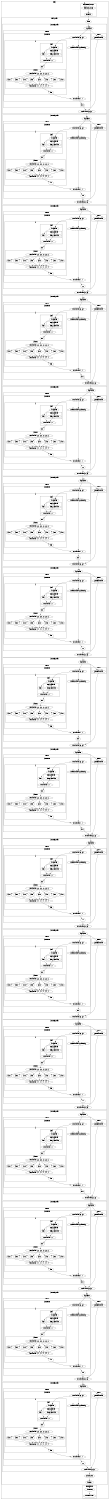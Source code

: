 digraph streamit {
size="7.5,10";subgraph cluster_DES_0 {
label = "DES";
IntoBits_5 -> doIP_7
doIPm1_25 -> BitstoInts_461
subgraph cluster_PlainTextSource_1 {
label = "PlainTextSource";
RandomSource_4 -> IntoBits_5
RandomSource_4 [ label="RandomSource" ]
IntoBits_5 [ label="IntoBits" ]
}
subgraph cluster_DEScoder_2 {
label = "DEScoder";
doIP_7 -> SP_DEScoder_8_split
SP_DEScoder_8_join -> SP_DEScoder_9_split
SP_DEScoder_9_join -> SP_DEScoder_10_split
SP_DEScoder_10_join -> SP_DEScoder_11_split
SP_DEScoder_11_join -> SP_DEScoder_12_split
SP_DEScoder_12_join -> SP_DEScoder_13_split
SP_DEScoder_13_join -> SP_DEScoder_14_split
SP_DEScoder_14_join -> SP_DEScoder_15_split
SP_DEScoder_15_join -> SP_DEScoder_16_split
SP_DEScoder_16_join -> SP_DEScoder_17_split
SP_DEScoder_17_join -> SP_DEScoder_18_split
SP_DEScoder_18_join -> SP_DEScoder_19_split
SP_DEScoder_19_join -> SP_DEScoder_20_split
SP_DEScoder_20_join -> SP_DEScoder_21_split
SP_DEScoder_21_join -> SP_DEScoder_22_split
SP_DEScoder_22_join -> SP_DEScoder_23_split
SP_DEScoder_23_join -> CrissCross_24
CrissCross_24 -> doIPm1_25
doIP_7 [ label="doIP" ]
subgraph cluster_SP_DEScoder_8 {
label = "SP_DEScoder";
SP_DEScoder_8_split [ label="duplicate" ]
SP_DEScoder_8_join [ label="roundrobin(32, 32)" ]
subgraph cluster_nextR_26 {
label = "nextR";
SP_nextR_28_join -> Xor_29
subgraph cluster_SP_nextR_28 {
label = "SP_nextR";
SP_nextR_28_split [ label="roundrobin(32, 32)" ]
SP_nextR_28_join [ label="roundrobin(1, 1)" ]
subgraph cluster_f_30 {
label = "f";
SP_f_32_join -> Xor_33
Xor_33 -> Sboxes_34_split
Sboxes_34_join -> doP_35
subgraph cluster_SP_f_32 {
label = "SP_f";
SP_f_32_split [ label="duplicate" ]
SP_f_32_join [ label="roundrobin(1, 1)" ]
doE_36 [ label="doE" ]
SP_f_32_split -> doE_36
doE_36 -> SP_f_32_join
subgraph cluster_KeySchedule_37 {
label = "KeySchedule";
f_KeySchedule_38 [ label="f_KeySchedule" ]
}
SP_f_32_split -> f_KeySchedule_38
f_KeySchedule_38 -> SP_f_32_join
}
Xor_33 [ label="Xor" ]
subgraph cluster_Sboxes_34 {
label = "Sboxes";
Sboxes_34_split [ label="roundrobin(6, 6, 6, 6, 6, 6, 6, 6)" ]
Sboxes_34_join [ label="roundrobin(4, 4, 4, 4, 4, 4, 4, 4)" ]
Sbox_40 [ label="Sbox" ]
Sboxes_34_split -> Sbox_40
Sbox_40 -> Sboxes_34_join
Sbox_41 [ label="Sbox" ]
Sboxes_34_split -> Sbox_41
Sbox_41 -> Sboxes_34_join
Sbox_42 [ label="Sbox" ]
Sboxes_34_split -> Sbox_42
Sbox_42 -> Sboxes_34_join
Sbox_43 [ label="Sbox" ]
Sboxes_34_split -> Sbox_43
Sbox_43 -> Sboxes_34_join
Sbox_44 [ label="Sbox" ]
Sboxes_34_split -> Sbox_44
Sbox_44 -> Sboxes_34_join
Sbox_45 [ label="Sbox" ]
Sboxes_34_split -> Sbox_45
Sbox_45 -> Sboxes_34_join
Sbox_46 [ label="Sbox" ]
Sboxes_34_split -> Sbox_46
Sbox_46 -> Sboxes_34_join
Sbox_47 [ label="Sbox" ]
Sboxes_34_split -> Sbox_47
Sbox_47 -> Sboxes_34_join
}
doP_35 [ label="doP" ]
}
SP_nextR_28_split -> SP_f_32_split
doP_35 -> SP_nextR_28_join
streamit_library_Identity_31 [ label="streamit_library_Identity" ]
SP_nextR_28_split -> streamit_library_Identity_31
streamit_library_Identity_31 -> SP_nextR_28_join
}
Xor_29 [ label="Xor" ]
}
SP_DEScoder_8_split -> SP_nextR_28_split
Xor_29 -> SP_DEScoder_8_join
subgraph cluster_nextL_27 {
label = "nextL";
AnonFilter_a0_51 [ label="AnonFilter_a0" ]
}
SP_DEScoder_8_split -> AnonFilter_a0_51
AnonFilter_a0_51 -> SP_DEScoder_8_join
}
subgraph cluster_SP_DEScoder_9 {
label = "SP_DEScoder";
SP_DEScoder_9_split [ label="duplicate" ]
SP_DEScoder_9_join [ label="roundrobin(32, 32)" ]
subgraph cluster_nextR_53 {
label = "nextR";
SP_nextR_55_join -> Xor_56
subgraph cluster_SP_nextR_55 {
label = "SP_nextR";
SP_nextR_55_split [ label="roundrobin(32, 32)" ]
SP_nextR_55_join [ label="roundrobin(1, 1)" ]
subgraph cluster_f_57 {
label = "f";
SP_f_59_join -> Xor_60
Xor_60 -> Sboxes_61_split
Sboxes_61_join -> doP_62
subgraph cluster_SP_f_59 {
label = "SP_f";
SP_f_59_split [ label="duplicate" ]
SP_f_59_join [ label="roundrobin(1, 1)" ]
doE_63 [ label="doE" ]
SP_f_59_split -> doE_63
doE_63 -> SP_f_59_join
subgraph cluster_KeySchedule_64 {
label = "KeySchedule";
f_KeySchedule_65 [ label="f_KeySchedule" ]
}
SP_f_59_split -> f_KeySchedule_65
f_KeySchedule_65 -> SP_f_59_join
}
Xor_60 [ label="Xor" ]
subgraph cluster_Sboxes_61 {
label = "Sboxes";
Sboxes_61_split [ label="roundrobin(6, 6, 6, 6, 6, 6, 6, 6)" ]
Sboxes_61_join [ label="roundrobin(4, 4, 4, 4, 4, 4, 4, 4)" ]
Sbox_67 [ label="Sbox" ]
Sboxes_61_split -> Sbox_67
Sbox_67 -> Sboxes_61_join
Sbox_68 [ label="Sbox" ]
Sboxes_61_split -> Sbox_68
Sbox_68 -> Sboxes_61_join
Sbox_69 [ label="Sbox" ]
Sboxes_61_split -> Sbox_69
Sbox_69 -> Sboxes_61_join
Sbox_70 [ label="Sbox" ]
Sboxes_61_split -> Sbox_70
Sbox_70 -> Sboxes_61_join
Sbox_71 [ label="Sbox" ]
Sboxes_61_split -> Sbox_71
Sbox_71 -> Sboxes_61_join
Sbox_72 [ label="Sbox" ]
Sboxes_61_split -> Sbox_72
Sbox_72 -> Sboxes_61_join
Sbox_73 [ label="Sbox" ]
Sboxes_61_split -> Sbox_73
Sbox_73 -> Sboxes_61_join
Sbox_74 [ label="Sbox" ]
Sboxes_61_split -> Sbox_74
Sbox_74 -> Sboxes_61_join
}
doP_62 [ label="doP" ]
}
SP_nextR_55_split -> SP_f_59_split
doP_62 -> SP_nextR_55_join
streamit_library_Identity_58 [ label="streamit_library_Identity" ]
SP_nextR_55_split -> streamit_library_Identity_58
streamit_library_Identity_58 -> SP_nextR_55_join
}
Xor_56 [ label="Xor" ]
}
SP_DEScoder_9_split -> SP_nextR_55_split
Xor_56 -> SP_DEScoder_9_join
subgraph cluster_nextL_54 {
label = "nextL";
AnonFilter_a0_78 [ label="AnonFilter_a0" ]
}
SP_DEScoder_9_split -> AnonFilter_a0_78
AnonFilter_a0_78 -> SP_DEScoder_9_join
}
subgraph cluster_SP_DEScoder_10 {
label = "SP_DEScoder";
SP_DEScoder_10_split [ label="duplicate" ]
SP_DEScoder_10_join [ label="roundrobin(32, 32)" ]
subgraph cluster_nextR_80 {
label = "nextR";
SP_nextR_82_join -> Xor_83
subgraph cluster_SP_nextR_82 {
label = "SP_nextR";
SP_nextR_82_split [ label="roundrobin(32, 32)" ]
SP_nextR_82_join [ label="roundrobin(1, 1)" ]
subgraph cluster_f_84 {
label = "f";
SP_f_86_join -> Xor_87
Xor_87 -> Sboxes_88_split
Sboxes_88_join -> doP_89
subgraph cluster_SP_f_86 {
label = "SP_f";
SP_f_86_split [ label="duplicate" ]
SP_f_86_join [ label="roundrobin(1, 1)" ]
doE_90 [ label="doE" ]
SP_f_86_split -> doE_90
doE_90 -> SP_f_86_join
subgraph cluster_KeySchedule_91 {
label = "KeySchedule";
f_KeySchedule_92 [ label="f_KeySchedule" ]
}
SP_f_86_split -> f_KeySchedule_92
f_KeySchedule_92 -> SP_f_86_join
}
Xor_87 [ label="Xor" ]
subgraph cluster_Sboxes_88 {
label = "Sboxes";
Sboxes_88_split [ label="roundrobin(6, 6, 6, 6, 6, 6, 6, 6)" ]
Sboxes_88_join [ label="roundrobin(4, 4, 4, 4, 4, 4, 4, 4)" ]
Sbox_94 [ label="Sbox" ]
Sboxes_88_split -> Sbox_94
Sbox_94 -> Sboxes_88_join
Sbox_95 [ label="Sbox" ]
Sboxes_88_split -> Sbox_95
Sbox_95 -> Sboxes_88_join
Sbox_96 [ label="Sbox" ]
Sboxes_88_split -> Sbox_96
Sbox_96 -> Sboxes_88_join
Sbox_97 [ label="Sbox" ]
Sboxes_88_split -> Sbox_97
Sbox_97 -> Sboxes_88_join
Sbox_98 [ label="Sbox" ]
Sboxes_88_split -> Sbox_98
Sbox_98 -> Sboxes_88_join
Sbox_99 [ label="Sbox" ]
Sboxes_88_split -> Sbox_99
Sbox_99 -> Sboxes_88_join
Sbox_100 [ label="Sbox" ]
Sboxes_88_split -> Sbox_100
Sbox_100 -> Sboxes_88_join
Sbox_101 [ label="Sbox" ]
Sboxes_88_split -> Sbox_101
Sbox_101 -> Sboxes_88_join
}
doP_89 [ label="doP" ]
}
SP_nextR_82_split -> SP_f_86_split
doP_89 -> SP_nextR_82_join
streamit_library_Identity_85 [ label="streamit_library_Identity" ]
SP_nextR_82_split -> streamit_library_Identity_85
streamit_library_Identity_85 -> SP_nextR_82_join
}
Xor_83 [ label="Xor" ]
}
SP_DEScoder_10_split -> SP_nextR_82_split
Xor_83 -> SP_DEScoder_10_join
subgraph cluster_nextL_81 {
label = "nextL";
AnonFilter_a0_105 [ label="AnonFilter_a0" ]
}
SP_DEScoder_10_split -> AnonFilter_a0_105
AnonFilter_a0_105 -> SP_DEScoder_10_join
}
subgraph cluster_SP_DEScoder_11 {
label = "SP_DEScoder";
SP_DEScoder_11_split [ label="duplicate" ]
SP_DEScoder_11_join [ label="roundrobin(32, 32)" ]
subgraph cluster_nextR_107 {
label = "nextR";
SP_nextR_109_join -> Xor_110
subgraph cluster_SP_nextR_109 {
label = "SP_nextR";
SP_nextR_109_split [ label="roundrobin(32, 32)" ]
SP_nextR_109_join [ label="roundrobin(1, 1)" ]
subgraph cluster_f_111 {
label = "f";
SP_f_113_join -> Xor_114
Xor_114 -> Sboxes_115_split
Sboxes_115_join -> doP_116
subgraph cluster_SP_f_113 {
label = "SP_f";
SP_f_113_split [ label="duplicate" ]
SP_f_113_join [ label="roundrobin(1, 1)" ]
doE_117 [ label="doE" ]
SP_f_113_split -> doE_117
doE_117 -> SP_f_113_join
subgraph cluster_KeySchedule_118 {
label = "KeySchedule";
f_KeySchedule_119 [ label="f_KeySchedule" ]
}
SP_f_113_split -> f_KeySchedule_119
f_KeySchedule_119 -> SP_f_113_join
}
Xor_114 [ label="Xor" ]
subgraph cluster_Sboxes_115 {
label = "Sboxes";
Sboxes_115_split [ label="roundrobin(6, 6, 6, 6, 6, 6, 6, 6)" ]
Sboxes_115_join [ label="roundrobin(4, 4, 4, 4, 4, 4, 4, 4)" ]
Sbox_121 [ label="Sbox" ]
Sboxes_115_split -> Sbox_121
Sbox_121 -> Sboxes_115_join
Sbox_122 [ label="Sbox" ]
Sboxes_115_split -> Sbox_122
Sbox_122 -> Sboxes_115_join
Sbox_123 [ label="Sbox" ]
Sboxes_115_split -> Sbox_123
Sbox_123 -> Sboxes_115_join
Sbox_124 [ label="Sbox" ]
Sboxes_115_split -> Sbox_124
Sbox_124 -> Sboxes_115_join
Sbox_125 [ label="Sbox" ]
Sboxes_115_split -> Sbox_125
Sbox_125 -> Sboxes_115_join
Sbox_126 [ label="Sbox" ]
Sboxes_115_split -> Sbox_126
Sbox_126 -> Sboxes_115_join
Sbox_127 [ label="Sbox" ]
Sboxes_115_split -> Sbox_127
Sbox_127 -> Sboxes_115_join
Sbox_128 [ label="Sbox" ]
Sboxes_115_split -> Sbox_128
Sbox_128 -> Sboxes_115_join
}
doP_116 [ label="doP" ]
}
SP_nextR_109_split -> SP_f_113_split
doP_116 -> SP_nextR_109_join
streamit_library_Identity_112 [ label="streamit_library_Identity" ]
SP_nextR_109_split -> streamit_library_Identity_112
streamit_library_Identity_112 -> SP_nextR_109_join
}
Xor_110 [ label="Xor" ]
}
SP_DEScoder_11_split -> SP_nextR_109_split
Xor_110 -> SP_DEScoder_11_join
subgraph cluster_nextL_108 {
label = "nextL";
AnonFilter_a0_132 [ label="AnonFilter_a0" ]
}
SP_DEScoder_11_split -> AnonFilter_a0_132
AnonFilter_a0_132 -> SP_DEScoder_11_join
}
subgraph cluster_SP_DEScoder_12 {
label = "SP_DEScoder";
SP_DEScoder_12_split [ label="duplicate" ]
SP_DEScoder_12_join [ label="roundrobin(32, 32)" ]
subgraph cluster_nextR_134 {
label = "nextR";
SP_nextR_136_join -> Xor_137
subgraph cluster_SP_nextR_136 {
label = "SP_nextR";
SP_nextR_136_split [ label="roundrobin(32, 32)" ]
SP_nextR_136_join [ label="roundrobin(1, 1)" ]
subgraph cluster_f_138 {
label = "f";
SP_f_140_join -> Xor_141
Xor_141 -> Sboxes_142_split
Sboxes_142_join -> doP_143
subgraph cluster_SP_f_140 {
label = "SP_f";
SP_f_140_split [ label="duplicate" ]
SP_f_140_join [ label="roundrobin(1, 1)" ]
doE_144 [ label="doE" ]
SP_f_140_split -> doE_144
doE_144 -> SP_f_140_join
subgraph cluster_KeySchedule_145 {
label = "KeySchedule";
f_KeySchedule_146 [ label="f_KeySchedule" ]
}
SP_f_140_split -> f_KeySchedule_146
f_KeySchedule_146 -> SP_f_140_join
}
Xor_141 [ label="Xor" ]
subgraph cluster_Sboxes_142 {
label = "Sboxes";
Sboxes_142_split [ label="roundrobin(6, 6, 6, 6, 6, 6, 6, 6)" ]
Sboxes_142_join [ label="roundrobin(4, 4, 4, 4, 4, 4, 4, 4)" ]
Sbox_148 [ label="Sbox" ]
Sboxes_142_split -> Sbox_148
Sbox_148 -> Sboxes_142_join
Sbox_149 [ label="Sbox" ]
Sboxes_142_split -> Sbox_149
Sbox_149 -> Sboxes_142_join
Sbox_150 [ label="Sbox" ]
Sboxes_142_split -> Sbox_150
Sbox_150 -> Sboxes_142_join
Sbox_151 [ label="Sbox" ]
Sboxes_142_split -> Sbox_151
Sbox_151 -> Sboxes_142_join
Sbox_152 [ label="Sbox" ]
Sboxes_142_split -> Sbox_152
Sbox_152 -> Sboxes_142_join
Sbox_153 [ label="Sbox" ]
Sboxes_142_split -> Sbox_153
Sbox_153 -> Sboxes_142_join
Sbox_154 [ label="Sbox" ]
Sboxes_142_split -> Sbox_154
Sbox_154 -> Sboxes_142_join
Sbox_155 [ label="Sbox" ]
Sboxes_142_split -> Sbox_155
Sbox_155 -> Sboxes_142_join
}
doP_143 [ label="doP" ]
}
SP_nextR_136_split -> SP_f_140_split
doP_143 -> SP_nextR_136_join
streamit_library_Identity_139 [ label="streamit_library_Identity" ]
SP_nextR_136_split -> streamit_library_Identity_139
streamit_library_Identity_139 -> SP_nextR_136_join
}
Xor_137 [ label="Xor" ]
}
SP_DEScoder_12_split -> SP_nextR_136_split
Xor_137 -> SP_DEScoder_12_join
subgraph cluster_nextL_135 {
label = "nextL";
AnonFilter_a0_159 [ label="AnonFilter_a0" ]
}
SP_DEScoder_12_split -> AnonFilter_a0_159
AnonFilter_a0_159 -> SP_DEScoder_12_join
}
subgraph cluster_SP_DEScoder_13 {
label = "SP_DEScoder";
SP_DEScoder_13_split [ label="duplicate" ]
SP_DEScoder_13_join [ label="roundrobin(32, 32)" ]
subgraph cluster_nextR_161 {
label = "nextR";
SP_nextR_163_join -> Xor_164
subgraph cluster_SP_nextR_163 {
label = "SP_nextR";
SP_nextR_163_split [ label="roundrobin(32, 32)" ]
SP_nextR_163_join [ label="roundrobin(1, 1)" ]
subgraph cluster_f_165 {
label = "f";
SP_f_167_join -> Xor_168
Xor_168 -> Sboxes_169_split
Sboxes_169_join -> doP_170
subgraph cluster_SP_f_167 {
label = "SP_f";
SP_f_167_split [ label="duplicate" ]
SP_f_167_join [ label="roundrobin(1, 1)" ]
doE_171 [ label="doE" ]
SP_f_167_split -> doE_171
doE_171 -> SP_f_167_join
subgraph cluster_KeySchedule_172 {
label = "KeySchedule";
f_KeySchedule_173 [ label="f_KeySchedule" ]
}
SP_f_167_split -> f_KeySchedule_173
f_KeySchedule_173 -> SP_f_167_join
}
Xor_168 [ label="Xor" ]
subgraph cluster_Sboxes_169 {
label = "Sboxes";
Sboxes_169_split [ label="roundrobin(6, 6, 6, 6, 6, 6, 6, 6)" ]
Sboxes_169_join [ label="roundrobin(4, 4, 4, 4, 4, 4, 4, 4)" ]
Sbox_175 [ label="Sbox" ]
Sboxes_169_split -> Sbox_175
Sbox_175 -> Sboxes_169_join
Sbox_176 [ label="Sbox" ]
Sboxes_169_split -> Sbox_176
Sbox_176 -> Sboxes_169_join
Sbox_177 [ label="Sbox" ]
Sboxes_169_split -> Sbox_177
Sbox_177 -> Sboxes_169_join
Sbox_178 [ label="Sbox" ]
Sboxes_169_split -> Sbox_178
Sbox_178 -> Sboxes_169_join
Sbox_179 [ label="Sbox" ]
Sboxes_169_split -> Sbox_179
Sbox_179 -> Sboxes_169_join
Sbox_180 [ label="Sbox" ]
Sboxes_169_split -> Sbox_180
Sbox_180 -> Sboxes_169_join
Sbox_181 [ label="Sbox" ]
Sboxes_169_split -> Sbox_181
Sbox_181 -> Sboxes_169_join
Sbox_182 [ label="Sbox" ]
Sboxes_169_split -> Sbox_182
Sbox_182 -> Sboxes_169_join
}
doP_170 [ label="doP" ]
}
SP_nextR_163_split -> SP_f_167_split
doP_170 -> SP_nextR_163_join
streamit_library_Identity_166 [ label="streamit_library_Identity" ]
SP_nextR_163_split -> streamit_library_Identity_166
streamit_library_Identity_166 -> SP_nextR_163_join
}
Xor_164 [ label="Xor" ]
}
SP_DEScoder_13_split -> SP_nextR_163_split
Xor_164 -> SP_DEScoder_13_join
subgraph cluster_nextL_162 {
label = "nextL";
AnonFilter_a0_186 [ label="AnonFilter_a0" ]
}
SP_DEScoder_13_split -> AnonFilter_a0_186
AnonFilter_a0_186 -> SP_DEScoder_13_join
}
subgraph cluster_SP_DEScoder_14 {
label = "SP_DEScoder";
SP_DEScoder_14_split [ label="duplicate" ]
SP_DEScoder_14_join [ label="roundrobin(32, 32)" ]
subgraph cluster_nextR_188 {
label = "nextR";
SP_nextR_190_join -> Xor_191
subgraph cluster_SP_nextR_190 {
label = "SP_nextR";
SP_nextR_190_split [ label="roundrobin(32, 32)" ]
SP_nextR_190_join [ label="roundrobin(1, 1)" ]
subgraph cluster_f_192 {
label = "f";
SP_f_194_join -> Xor_195
Xor_195 -> Sboxes_196_split
Sboxes_196_join -> doP_197
subgraph cluster_SP_f_194 {
label = "SP_f";
SP_f_194_split [ label="duplicate" ]
SP_f_194_join [ label="roundrobin(1, 1)" ]
doE_198 [ label="doE" ]
SP_f_194_split -> doE_198
doE_198 -> SP_f_194_join
subgraph cluster_KeySchedule_199 {
label = "KeySchedule";
f_KeySchedule_200 [ label="f_KeySchedule" ]
}
SP_f_194_split -> f_KeySchedule_200
f_KeySchedule_200 -> SP_f_194_join
}
Xor_195 [ label="Xor" ]
subgraph cluster_Sboxes_196 {
label = "Sboxes";
Sboxes_196_split [ label="roundrobin(6, 6, 6, 6, 6, 6, 6, 6)" ]
Sboxes_196_join [ label="roundrobin(4, 4, 4, 4, 4, 4, 4, 4)" ]
Sbox_202 [ label="Sbox" ]
Sboxes_196_split -> Sbox_202
Sbox_202 -> Sboxes_196_join
Sbox_203 [ label="Sbox" ]
Sboxes_196_split -> Sbox_203
Sbox_203 -> Sboxes_196_join
Sbox_204 [ label="Sbox" ]
Sboxes_196_split -> Sbox_204
Sbox_204 -> Sboxes_196_join
Sbox_205 [ label="Sbox" ]
Sboxes_196_split -> Sbox_205
Sbox_205 -> Sboxes_196_join
Sbox_206 [ label="Sbox" ]
Sboxes_196_split -> Sbox_206
Sbox_206 -> Sboxes_196_join
Sbox_207 [ label="Sbox" ]
Sboxes_196_split -> Sbox_207
Sbox_207 -> Sboxes_196_join
Sbox_208 [ label="Sbox" ]
Sboxes_196_split -> Sbox_208
Sbox_208 -> Sboxes_196_join
Sbox_209 [ label="Sbox" ]
Sboxes_196_split -> Sbox_209
Sbox_209 -> Sboxes_196_join
}
doP_197 [ label="doP" ]
}
SP_nextR_190_split -> SP_f_194_split
doP_197 -> SP_nextR_190_join
streamit_library_Identity_193 [ label="streamit_library_Identity" ]
SP_nextR_190_split -> streamit_library_Identity_193
streamit_library_Identity_193 -> SP_nextR_190_join
}
Xor_191 [ label="Xor" ]
}
SP_DEScoder_14_split -> SP_nextR_190_split
Xor_191 -> SP_DEScoder_14_join
subgraph cluster_nextL_189 {
label = "nextL";
AnonFilter_a0_213 [ label="AnonFilter_a0" ]
}
SP_DEScoder_14_split -> AnonFilter_a0_213
AnonFilter_a0_213 -> SP_DEScoder_14_join
}
subgraph cluster_SP_DEScoder_15 {
label = "SP_DEScoder";
SP_DEScoder_15_split [ label="duplicate" ]
SP_DEScoder_15_join [ label="roundrobin(32, 32)" ]
subgraph cluster_nextR_215 {
label = "nextR";
SP_nextR_217_join -> Xor_218
subgraph cluster_SP_nextR_217 {
label = "SP_nextR";
SP_nextR_217_split [ label="roundrobin(32, 32)" ]
SP_nextR_217_join [ label="roundrobin(1, 1)" ]
subgraph cluster_f_219 {
label = "f";
SP_f_221_join -> Xor_222
Xor_222 -> Sboxes_223_split
Sboxes_223_join -> doP_224
subgraph cluster_SP_f_221 {
label = "SP_f";
SP_f_221_split [ label="duplicate" ]
SP_f_221_join [ label="roundrobin(1, 1)" ]
doE_225 [ label="doE" ]
SP_f_221_split -> doE_225
doE_225 -> SP_f_221_join
subgraph cluster_KeySchedule_226 {
label = "KeySchedule";
f_KeySchedule_227 [ label="f_KeySchedule" ]
}
SP_f_221_split -> f_KeySchedule_227
f_KeySchedule_227 -> SP_f_221_join
}
Xor_222 [ label="Xor" ]
subgraph cluster_Sboxes_223 {
label = "Sboxes";
Sboxes_223_split [ label="roundrobin(6, 6, 6, 6, 6, 6, 6, 6)" ]
Sboxes_223_join [ label="roundrobin(4, 4, 4, 4, 4, 4, 4, 4)" ]
Sbox_229 [ label="Sbox" ]
Sboxes_223_split -> Sbox_229
Sbox_229 -> Sboxes_223_join
Sbox_230 [ label="Sbox" ]
Sboxes_223_split -> Sbox_230
Sbox_230 -> Sboxes_223_join
Sbox_231 [ label="Sbox" ]
Sboxes_223_split -> Sbox_231
Sbox_231 -> Sboxes_223_join
Sbox_232 [ label="Sbox" ]
Sboxes_223_split -> Sbox_232
Sbox_232 -> Sboxes_223_join
Sbox_233 [ label="Sbox" ]
Sboxes_223_split -> Sbox_233
Sbox_233 -> Sboxes_223_join
Sbox_234 [ label="Sbox" ]
Sboxes_223_split -> Sbox_234
Sbox_234 -> Sboxes_223_join
Sbox_235 [ label="Sbox" ]
Sboxes_223_split -> Sbox_235
Sbox_235 -> Sboxes_223_join
Sbox_236 [ label="Sbox" ]
Sboxes_223_split -> Sbox_236
Sbox_236 -> Sboxes_223_join
}
doP_224 [ label="doP" ]
}
SP_nextR_217_split -> SP_f_221_split
doP_224 -> SP_nextR_217_join
streamit_library_Identity_220 [ label="streamit_library_Identity" ]
SP_nextR_217_split -> streamit_library_Identity_220
streamit_library_Identity_220 -> SP_nextR_217_join
}
Xor_218 [ label="Xor" ]
}
SP_DEScoder_15_split -> SP_nextR_217_split
Xor_218 -> SP_DEScoder_15_join
subgraph cluster_nextL_216 {
label = "nextL";
AnonFilter_a0_240 [ label="AnonFilter_a0" ]
}
SP_DEScoder_15_split -> AnonFilter_a0_240
AnonFilter_a0_240 -> SP_DEScoder_15_join
}
subgraph cluster_SP_DEScoder_16 {
label = "SP_DEScoder";
SP_DEScoder_16_split [ label="duplicate" ]
SP_DEScoder_16_join [ label="roundrobin(32, 32)" ]
subgraph cluster_nextR_242 {
label = "nextR";
SP_nextR_244_join -> Xor_245
subgraph cluster_SP_nextR_244 {
label = "SP_nextR";
SP_nextR_244_split [ label="roundrobin(32, 32)" ]
SP_nextR_244_join [ label="roundrobin(1, 1)" ]
subgraph cluster_f_246 {
label = "f";
SP_f_248_join -> Xor_249
Xor_249 -> Sboxes_250_split
Sboxes_250_join -> doP_251
subgraph cluster_SP_f_248 {
label = "SP_f";
SP_f_248_split [ label="duplicate" ]
SP_f_248_join [ label="roundrobin(1, 1)" ]
doE_252 [ label="doE" ]
SP_f_248_split -> doE_252
doE_252 -> SP_f_248_join
subgraph cluster_KeySchedule_253 {
label = "KeySchedule";
f_KeySchedule_254 [ label="f_KeySchedule" ]
}
SP_f_248_split -> f_KeySchedule_254
f_KeySchedule_254 -> SP_f_248_join
}
Xor_249 [ label="Xor" ]
subgraph cluster_Sboxes_250 {
label = "Sboxes";
Sboxes_250_split [ label="roundrobin(6, 6, 6, 6, 6, 6, 6, 6)" ]
Sboxes_250_join [ label="roundrobin(4, 4, 4, 4, 4, 4, 4, 4)" ]
Sbox_256 [ label="Sbox" ]
Sboxes_250_split -> Sbox_256
Sbox_256 -> Sboxes_250_join
Sbox_257 [ label="Sbox" ]
Sboxes_250_split -> Sbox_257
Sbox_257 -> Sboxes_250_join
Sbox_258 [ label="Sbox" ]
Sboxes_250_split -> Sbox_258
Sbox_258 -> Sboxes_250_join
Sbox_259 [ label="Sbox" ]
Sboxes_250_split -> Sbox_259
Sbox_259 -> Sboxes_250_join
Sbox_260 [ label="Sbox" ]
Sboxes_250_split -> Sbox_260
Sbox_260 -> Sboxes_250_join
Sbox_261 [ label="Sbox" ]
Sboxes_250_split -> Sbox_261
Sbox_261 -> Sboxes_250_join
Sbox_262 [ label="Sbox" ]
Sboxes_250_split -> Sbox_262
Sbox_262 -> Sboxes_250_join
Sbox_263 [ label="Sbox" ]
Sboxes_250_split -> Sbox_263
Sbox_263 -> Sboxes_250_join
}
doP_251 [ label="doP" ]
}
SP_nextR_244_split -> SP_f_248_split
doP_251 -> SP_nextR_244_join
streamit_library_Identity_247 [ label="streamit_library_Identity" ]
SP_nextR_244_split -> streamit_library_Identity_247
streamit_library_Identity_247 -> SP_nextR_244_join
}
Xor_245 [ label="Xor" ]
}
SP_DEScoder_16_split -> SP_nextR_244_split
Xor_245 -> SP_DEScoder_16_join
subgraph cluster_nextL_243 {
label = "nextL";
AnonFilter_a0_267 [ label="AnonFilter_a0" ]
}
SP_DEScoder_16_split -> AnonFilter_a0_267
AnonFilter_a0_267 -> SP_DEScoder_16_join
}
subgraph cluster_SP_DEScoder_17 {
label = "SP_DEScoder";
SP_DEScoder_17_split [ label="duplicate" ]
SP_DEScoder_17_join [ label="roundrobin(32, 32)" ]
subgraph cluster_nextR_269 {
label = "nextR";
SP_nextR_271_join -> Xor_272
subgraph cluster_SP_nextR_271 {
label = "SP_nextR";
SP_nextR_271_split [ label="roundrobin(32, 32)" ]
SP_nextR_271_join [ label="roundrobin(1, 1)" ]
subgraph cluster_f_273 {
label = "f";
SP_f_275_join -> Xor_276
Xor_276 -> Sboxes_277_split
Sboxes_277_join -> doP_278
subgraph cluster_SP_f_275 {
label = "SP_f";
SP_f_275_split [ label="duplicate" ]
SP_f_275_join [ label="roundrobin(1, 1)" ]
doE_279 [ label="doE" ]
SP_f_275_split -> doE_279
doE_279 -> SP_f_275_join
subgraph cluster_KeySchedule_280 {
label = "KeySchedule";
f_KeySchedule_281 [ label="f_KeySchedule" ]
}
SP_f_275_split -> f_KeySchedule_281
f_KeySchedule_281 -> SP_f_275_join
}
Xor_276 [ label="Xor" ]
subgraph cluster_Sboxes_277 {
label = "Sboxes";
Sboxes_277_split [ label="roundrobin(6, 6, 6, 6, 6, 6, 6, 6)" ]
Sboxes_277_join [ label="roundrobin(4, 4, 4, 4, 4, 4, 4, 4)" ]
Sbox_283 [ label="Sbox" ]
Sboxes_277_split -> Sbox_283
Sbox_283 -> Sboxes_277_join
Sbox_284 [ label="Sbox" ]
Sboxes_277_split -> Sbox_284
Sbox_284 -> Sboxes_277_join
Sbox_285 [ label="Sbox" ]
Sboxes_277_split -> Sbox_285
Sbox_285 -> Sboxes_277_join
Sbox_286 [ label="Sbox" ]
Sboxes_277_split -> Sbox_286
Sbox_286 -> Sboxes_277_join
Sbox_287 [ label="Sbox" ]
Sboxes_277_split -> Sbox_287
Sbox_287 -> Sboxes_277_join
Sbox_288 [ label="Sbox" ]
Sboxes_277_split -> Sbox_288
Sbox_288 -> Sboxes_277_join
Sbox_289 [ label="Sbox" ]
Sboxes_277_split -> Sbox_289
Sbox_289 -> Sboxes_277_join
Sbox_290 [ label="Sbox" ]
Sboxes_277_split -> Sbox_290
Sbox_290 -> Sboxes_277_join
}
doP_278 [ label="doP" ]
}
SP_nextR_271_split -> SP_f_275_split
doP_278 -> SP_nextR_271_join
streamit_library_Identity_274 [ label="streamit_library_Identity" ]
SP_nextR_271_split -> streamit_library_Identity_274
streamit_library_Identity_274 -> SP_nextR_271_join
}
Xor_272 [ label="Xor" ]
}
SP_DEScoder_17_split -> SP_nextR_271_split
Xor_272 -> SP_DEScoder_17_join
subgraph cluster_nextL_270 {
label = "nextL";
AnonFilter_a0_294 [ label="AnonFilter_a0" ]
}
SP_DEScoder_17_split -> AnonFilter_a0_294
AnonFilter_a0_294 -> SP_DEScoder_17_join
}
subgraph cluster_SP_DEScoder_18 {
label = "SP_DEScoder";
SP_DEScoder_18_split [ label="duplicate" ]
SP_DEScoder_18_join [ label="roundrobin(32, 32)" ]
subgraph cluster_nextR_296 {
label = "nextR";
SP_nextR_298_join -> Xor_299
subgraph cluster_SP_nextR_298 {
label = "SP_nextR";
SP_nextR_298_split [ label="roundrobin(32, 32)" ]
SP_nextR_298_join [ label="roundrobin(1, 1)" ]
subgraph cluster_f_300 {
label = "f";
SP_f_302_join -> Xor_303
Xor_303 -> Sboxes_304_split
Sboxes_304_join -> doP_305
subgraph cluster_SP_f_302 {
label = "SP_f";
SP_f_302_split [ label="duplicate" ]
SP_f_302_join [ label="roundrobin(1, 1)" ]
doE_306 [ label="doE" ]
SP_f_302_split -> doE_306
doE_306 -> SP_f_302_join
subgraph cluster_KeySchedule_307 {
label = "KeySchedule";
f_KeySchedule_308 [ label="f_KeySchedule" ]
}
SP_f_302_split -> f_KeySchedule_308
f_KeySchedule_308 -> SP_f_302_join
}
Xor_303 [ label="Xor" ]
subgraph cluster_Sboxes_304 {
label = "Sboxes";
Sboxes_304_split [ label="roundrobin(6, 6, 6, 6, 6, 6, 6, 6)" ]
Sboxes_304_join [ label="roundrobin(4, 4, 4, 4, 4, 4, 4, 4)" ]
Sbox_310 [ label="Sbox" ]
Sboxes_304_split -> Sbox_310
Sbox_310 -> Sboxes_304_join
Sbox_311 [ label="Sbox" ]
Sboxes_304_split -> Sbox_311
Sbox_311 -> Sboxes_304_join
Sbox_312 [ label="Sbox" ]
Sboxes_304_split -> Sbox_312
Sbox_312 -> Sboxes_304_join
Sbox_313 [ label="Sbox" ]
Sboxes_304_split -> Sbox_313
Sbox_313 -> Sboxes_304_join
Sbox_314 [ label="Sbox" ]
Sboxes_304_split -> Sbox_314
Sbox_314 -> Sboxes_304_join
Sbox_315 [ label="Sbox" ]
Sboxes_304_split -> Sbox_315
Sbox_315 -> Sboxes_304_join
Sbox_316 [ label="Sbox" ]
Sboxes_304_split -> Sbox_316
Sbox_316 -> Sboxes_304_join
Sbox_317 [ label="Sbox" ]
Sboxes_304_split -> Sbox_317
Sbox_317 -> Sboxes_304_join
}
doP_305 [ label="doP" ]
}
SP_nextR_298_split -> SP_f_302_split
doP_305 -> SP_nextR_298_join
streamit_library_Identity_301 [ label="streamit_library_Identity" ]
SP_nextR_298_split -> streamit_library_Identity_301
streamit_library_Identity_301 -> SP_nextR_298_join
}
Xor_299 [ label="Xor" ]
}
SP_DEScoder_18_split -> SP_nextR_298_split
Xor_299 -> SP_DEScoder_18_join
subgraph cluster_nextL_297 {
label = "nextL";
AnonFilter_a0_321 [ label="AnonFilter_a0" ]
}
SP_DEScoder_18_split -> AnonFilter_a0_321
AnonFilter_a0_321 -> SP_DEScoder_18_join
}
subgraph cluster_SP_DEScoder_19 {
label = "SP_DEScoder";
SP_DEScoder_19_split [ label="duplicate" ]
SP_DEScoder_19_join [ label="roundrobin(32, 32)" ]
subgraph cluster_nextR_323 {
label = "nextR";
SP_nextR_325_join -> Xor_326
subgraph cluster_SP_nextR_325 {
label = "SP_nextR";
SP_nextR_325_split [ label="roundrobin(32, 32)" ]
SP_nextR_325_join [ label="roundrobin(1, 1)" ]
subgraph cluster_f_327 {
label = "f";
SP_f_329_join -> Xor_330
Xor_330 -> Sboxes_331_split
Sboxes_331_join -> doP_332
subgraph cluster_SP_f_329 {
label = "SP_f";
SP_f_329_split [ label="duplicate" ]
SP_f_329_join [ label="roundrobin(1, 1)" ]
doE_333 [ label="doE" ]
SP_f_329_split -> doE_333
doE_333 -> SP_f_329_join
subgraph cluster_KeySchedule_334 {
label = "KeySchedule";
f_KeySchedule_335 [ label="f_KeySchedule" ]
}
SP_f_329_split -> f_KeySchedule_335
f_KeySchedule_335 -> SP_f_329_join
}
Xor_330 [ label="Xor" ]
subgraph cluster_Sboxes_331 {
label = "Sboxes";
Sboxes_331_split [ label="roundrobin(6, 6, 6, 6, 6, 6, 6, 6)" ]
Sboxes_331_join [ label="roundrobin(4, 4, 4, 4, 4, 4, 4, 4)" ]
Sbox_337 [ label="Sbox" ]
Sboxes_331_split -> Sbox_337
Sbox_337 -> Sboxes_331_join
Sbox_338 [ label="Sbox" ]
Sboxes_331_split -> Sbox_338
Sbox_338 -> Sboxes_331_join
Sbox_339 [ label="Sbox" ]
Sboxes_331_split -> Sbox_339
Sbox_339 -> Sboxes_331_join
Sbox_340 [ label="Sbox" ]
Sboxes_331_split -> Sbox_340
Sbox_340 -> Sboxes_331_join
Sbox_341 [ label="Sbox" ]
Sboxes_331_split -> Sbox_341
Sbox_341 -> Sboxes_331_join
Sbox_342 [ label="Sbox" ]
Sboxes_331_split -> Sbox_342
Sbox_342 -> Sboxes_331_join
Sbox_343 [ label="Sbox" ]
Sboxes_331_split -> Sbox_343
Sbox_343 -> Sboxes_331_join
Sbox_344 [ label="Sbox" ]
Sboxes_331_split -> Sbox_344
Sbox_344 -> Sboxes_331_join
}
doP_332 [ label="doP" ]
}
SP_nextR_325_split -> SP_f_329_split
doP_332 -> SP_nextR_325_join
streamit_library_Identity_328 [ label="streamit_library_Identity" ]
SP_nextR_325_split -> streamit_library_Identity_328
streamit_library_Identity_328 -> SP_nextR_325_join
}
Xor_326 [ label="Xor" ]
}
SP_DEScoder_19_split -> SP_nextR_325_split
Xor_326 -> SP_DEScoder_19_join
subgraph cluster_nextL_324 {
label = "nextL";
AnonFilter_a0_348 [ label="AnonFilter_a0" ]
}
SP_DEScoder_19_split -> AnonFilter_a0_348
AnonFilter_a0_348 -> SP_DEScoder_19_join
}
subgraph cluster_SP_DEScoder_20 {
label = "SP_DEScoder";
SP_DEScoder_20_split [ label="duplicate" ]
SP_DEScoder_20_join [ label="roundrobin(32, 32)" ]
subgraph cluster_nextR_350 {
label = "nextR";
SP_nextR_352_join -> Xor_353
subgraph cluster_SP_nextR_352 {
label = "SP_nextR";
SP_nextR_352_split [ label="roundrobin(32, 32)" ]
SP_nextR_352_join [ label="roundrobin(1, 1)" ]
subgraph cluster_f_354 {
label = "f";
SP_f_356_join -> Xor_357
Xor_357 -> Sboxes_358_split
Sboxes_358_join -> doP_359
subgraph cluster_SP_f_356 {
label = "SP_f";
SP_f_356_split [ label="duplicate" ]
SP_f_356_join [ label="roundrobin(1, 1)" ]
doE_360 [ label="doE" ]
SP_f_356_split -> doE_360
doE_360 -> SP_f_356_join
subgraph cluster_KeySchedule_361 {
label = "KeySchedule";
f_KeySchedule_362 [ label="f_KeySchedule" ]
}
SP_f_356_split -> f_KeySchedule_362
f_KeySchedule_362 -> SP_f_356_join
}
Xor_357 [ label="Xor" ]
subgraph cluster_Sboxes_358 {
label = "Sboxes";
Sboxes_358_split [ label="roundrobin(6, 6, 6, 6, 6, 6, 6, 6)" ]
Sboxes_358_join [ label="roundrobin(4, 4, 4, 4, 4, 4, 4, 4)" ]
Sbox_364 [ label="Sbox" ]
Sboxes_358_split -> Sbox_364
Sbox_364 -> Sboxes_358_join
Sbox_365 [ label="Sbox" ]
Sboxes_358_split -> Sbox_365
Sbox_365 -> Sboxes_358_join
Sbox_366 [ label="Sbox" ]
Sboxes_358_split -> Sbox_366
Sbox_366 -> Sboxes_358_join
Sbox_367 [ label="Sbox" ]
Sboxes_358_split -> Sbox_367
Sbox_367 -> Sboxes_358_join
Sbox_368 [ label="Sbox" ]
Sboxes_358_split -> Sbox_368
Sbox_368 -> Sboxes_358_join
Sbox_369 [ label="Sbox" ]
Sboxes_358_split -> Sbox_369
Sbox_369 -> Sboxes_358_join
Sbox_370 [ label="Sbox" ]
Sboxes_358_split -> Sbox_370
Sbox_370 -> Sboxes_358_join
Sbox_371 [ label="Sbox" ]
Sboxes_358_split -> Sbox_371
Sbox_371 -> Sboxes_358_join
}
doP_359 [ label="doP" ]
}
SP_nextR_352_split -> SP_f_356_split
doP_359 -> SP_nextR_352_join
streamit_library_Identity_355 [ label="streamit_library_Identity" ]
SP_nextR_352_split -> streamit_library_Identity_355
streamit_library_Identity_355 -> SP_nextR_352_join
}
Xor_353 [ label="Xor" ]
}
SP_DEScoder_20_split -> SP_nextR_352_split
Xor_353 -> SP_DEScoder_20_join
subgraph cluster_nextL_351 {
label = "nextL";
AnonFilter_a0_375 [ label="AnonFilter_a0" ]
}
SP_DEScoder_20_split -> AnonFilter_a0_375
AnonFilter_a0_375 -> SP_DEScoder_20_join
}
subgraph cluster_SP_DEScoder_21 {
label = "SP_DEScoder";
SP_DEScoder_21_split [ label="duplicate" ]
SP_DEScoder_21_join [ label="roundrobin(32, 32)" ]
subgraph cluster_nextR_377 {
label = "nextR";
SP_nextR_379_join -> Xor_380
subgraph cluster_SP_nextR_379 {
label = "SP_nextR";
SP_nextR_379_split [ label="roundrobin(32, 32)" ]
SP_nextR_379_join [ label="roundrobin(1, 1)" ]
subgraph cluster_f_381 {
label = "f";
SP_f_383_join -> Xor_384
Xor_384 -> Sboxes_385_split
Sboxes_385_join -> doP_386
subgraph cluster_SP_f_383 {
label = "SP_f";
SP_f_383_split [ label="duplicate" ]
SP_f_383_join [ label="roundrobin(1, 1)" ]
doE_387 [ label="doE" ]
SP_f_383_split -> doE_387
doE_387 -> SP_f_383_join
subgraph cluster_KeySchedule_388 {
label = "KeySchedule";
f_KeySchedule_389 [ label="f_KeySchedule" ]
}
SP_f_383_split -> f_KeySchedule_389
f_KeySchedule_389 -> SP_f_383_join
}
Xor_384 [ label="Xor" ]
subgraph cluster_Sboxes_385 {
label = "Sboxes";
Sboxes_385_split [ label="roundrobin(6, 6, 6, 6, 6, 6, 6, 6)" ]
Sboxes_385_join [ label="roundrobin(4, 4, 4, 4, 4, 4, 4, 4)" ]
Sbox_391 [ label="Sbox" ]
Sboxes_385_split -> Sbox_391
Sbox_391 -> Sboxes_385_join
Sbox_392 [ label="Sbox" ]
Sboxes_385_split -> Sbox_392
Sbox_392 -> Sboxes_385_join
Sbox_393 [ label="Sbox" ]
Sboxes_385_split -> Sbox_393
Sbox_393 -> Sboxes_385_join
Sbox_394 [ label="Sbox" ]
Sboxes_385_split -> Sbox_394
Sbox_394 -> Sboxes_385_join
Sbox_395 [ label="Sbox" ]
Sboxes_385_split -> Sbox_395
Sbox_395 -> Sboxes_385_join
Sbox_396 [ label="Sbox" ]
Sboxes_385_split -> Sbox_396
Sbox_396 -> Sboxes_385_join
Sbox_397 [ label="Sbox" ]
Sboxes_385_split -> Sbox_397
Sbox_397 -> Sboxes_385_join
Sbox_398 [ label="Sbox" ]
Sboxes_385_split -> Sbox_398
Sbox_398 -> Sboxes_385_join
}
doP_386 [ label="doP" ]
}
SP_nextR_379_split -> SP_f_383_split
doP_386 -> SP_nextR_379_join
streamit_library_Identity_382 [ label="streamit_library_Identity" ]
SP_nextR_379_split -> streamit_library_Identity_382
streamit_library_Identity_382 -> SP_nextR_379_join
}
Xor_380 [ label="Xor" ]
}
SP_DEScoder_21_split -> SP_nextR_379_split
Xor_380 -> SP_DEScoder_21_join
subgraph cluster_nextL_378 {
label = "nextL";
AnonFilter_a0_402 [ label="AnonFilter_a0" ]
}
SP_DEScoder_21_split -> AnonFilter_a0_402
AnonFilter_a0_402 -> SP_DEScoder_21_join
}
subgraph cluster_SP_DEScoder_22 {
label = "SP_DEScoder";
SP_DEScoder_22_split [ label="duplicate" ]
SP_DEScoder_22_join [ label="roundrobin(32, 32)" ]
subgraph cluster_nextR_404 {
label = "nextR";
SP_nextR_406_join -> Xor_407
subgraph cluster_SP_nextR_406 {
label = "SP_nextR";
SP_nextR_406_split [ label="roundrobin(32, 32)" ]
SP_nextR_406_join [ label="roundrobin(1, 1)" ]
subgraph cluster_f_408 {
label = "f";
SP_f_410_join -> Xor_411
Xor_411 -> Sboxes_412_split
Sboxes_412_join -> doP_413
subgraph cluster_SP_f_410 {
label = "SP_f";
SP_f_410_split [ label="duplicate" ]
SP_f_410_join [ label="roundrobin(1, 1)" ]
doE_414 [ label="doE" ]
SP_f_410_split -> doE_414
doE_414 -> SP_f_410_join
subgraph cluster_KeySchedule_415 {
label = "KeySchedule";
f_KeySchedule_416 [ label="f_KeySchedule" ]
}
SP_f_410_split -> f_KeySchedule_416
f_KeySchedule_416 -> SP_f_410_join
}
Xor_411 [ label="Xor" ]
subgraph cluster_Sboxes_412 {
label = "Sboxes";
Sboxes_412_split [ label="roundrobin(6, 6, 6, 6, 6, 6, 6, 6)" ]
Sboxes_412_join [ label="roundrobin(4, 4, 4, 4, 4, 4, 4, 4)" ]
Sbox_418 [ label="Sbox" ]
Sboxes_412_split -> Sbox_418
Sbox_418 -> Sboxes_412_join
Sbox_419 [ label="Sbox" ]
Sboxes_412_split -> Sbox_419
Sbox_419 -> Sboxes_412_join
Sbox_420 [ label="Sbox" ]
Sboxes_412_split -> Sbox_420
Sbox_420 -> Sboxes_412_join
Sbox_421 [ label="Sbox" ]
Sboxes_412_split -> Sbox_421
Sbox_421 -> Sboxes_412_join
Sbox_422 [ label="Sbox" ]
Sboxes_412_split -> Sbox_422
Sbox_422 -> Sboxes_412_join
Sbox_423 [ label="Sbox" ]
Sboxes_412_split -> Sbox_423
Sbox_423 -> Sboxes_412_join
Sbox_424 [ label="Sbox" ]
Sboxes_412_split -> Sbox_424
Sbox_424 -> Sboxes_412_join
Sbox_425 [ label="Sbox" ]
Sboxes_412_split -> Sbox_425
Sbox_425 -> Sboxes_412_join
}
doP_413 [ label="doP" ]
}
SP_nextR_406_split -> SP_f_410_split
doP_413 -> SP_nextR_406_join
streamit_library_Identity_409 [ label="streamit_library_Identity" ]
SP_nextR_406_split -> streamit_library_Identity_409
streamit_library_Identity_409 -> SP_nextR_406_join
}
Xor_407 [ label="Xor" ]
}
SP_DEScoder_22_split -> SP_nextR_406_split
Xor_407 -> SP_DEScoder_22_join
subgraph cluster_nextL_405 {
label = "nextL";
AnonFilter_a0_429 [ label="AnonFilter_a0" ]
}
SP_DEScoder_22_split -> AnonFilter_a0_429
AnonFilter_a0_429 -> SP_DEScoder_22_join
}
subgraph cluster_SP_DEScoder_23 {
label = "SP_DEScoder";
SP_DEScoder_23_split [ label="duplicate" ]
SP_DEScoder_23_join [ label="roundrobin(32, 32)" ]
subgraph cluster_nextR_431 {
label = "nextR";
SP_nextR_433_join -> Xor_434
subgraph cluster_SP_nextR_433 {
label = "SP_nextR";
SP_nextR_433_split [ label="roundrobin(32, 32)" ]
SP_nextR_433_join [ label="roundrobin(1, 1)" ]
subgraph cluster_f_435 {
label = "f";
SP_f_437_join -> Xor_438
Xor_438 -> Sboxes_439_split
Sboxes_439_join -> doP_440
subgraph cluster_SP_f_437 {
label = "SP_f";
SP_f_437_split [ label="duplicate" ]
SP_f_437_join [ label="roundrobin(1, 1)" ]
doE_441 [ label="doE" ]
SP_f_437_split -> doE_441
doE_441 -> SP_f_437_join
subgraph cluster_KeySchedule_442 {
label = "KeySchedule";
f_KeySchedule_443 [ label="f_KeySchedule" ]
}
SP_f_437_split -> f_KeySchedule_443
f_KeySchedule_443 -> SP_f_437_join
}
Xor_438 [ label="Xor" ]
subgraph cluster_Sboxes_439 {
label = "Sboxes";
Sboxes_439_split [ label="roundrobin(6, 6, 6, 6, 6, 6, 6, 6)" ]
Sboxes_439_join [ label="roundrobin(4, 4, 4, 4, 4, 4, 4, 4)" ]
Sbox_445 [ label="Sbox" ]
Sboxes_439_split -> Sbox_445
Sbox_445 -> Sboxes_439_join
Sbox_446 [ label="Sbox" ]
Sboxes_439_split -> Sbox_446
Sbox_446 -> Sboxes_439_join
Sbox_447 [ label="Sbox" ]
Sboxes_439_split -> Sbox_447
Sbox_447 -> Sboxes_439_join
Sbox_448 [ label="Sbox" ]
Sboxes_439_split -> Sbox_448
Sbox_448 -> Sboxes_439_join
Sbox_449 [ label="Sbox" ]
Sboxes_439_split -> Sbox_449
Sbox_449 -> Sboxes_439_join
Sbox_450 [ label="Sbox" ]
Sboxes_439_split -> Sbox_450
Sbox_450 -> Sboxes_439_join
Sbox_451 [ label="Sbox" ]
Sboxes_439_split -> Sbox_451
Sbox_451 -> Sboxes_439_join
Sbox_452 [ label="Sbox" ]
Sboxes_439_split -> Sbox_452
Sbox_452 -> Sboxes_439_join
}
doP_440 [ label="doP" ]
}
SP_nextR_433_split -> SP_f_437_split
doP_440 -> SP_nextR_433_join
streamit_library_Identity_436 [ label="streamit_library_Identity" ]
SP_nextR_433_split -> streamit_library_Identity_436
streamit_library_Identity_436 -> SP_nextR_433_join
}
Xor_434 [ label="Xor" ]
}
SP_DEScoder_23_split -> SP_nextR_433_split
Xor_434 -> SP_DEScoder_23_join
subgraph cluster_nextL_432 {
label = "nextL";
AnonFilter_a0_456 [ label="AnonFilter_a0" ]
}
SP_DEScoder_23_split -> AnonFilter_a0_456
AnonFilter_a0_456 -> SP_DEScoder_23_join
}
CrissCross_24 [ label="CrissCross" ]
doIPm1_25 [ label="doIPm1" ]
}
subgraph cluster_HexPrinter_3 {
label = "HexPrinter";
BitstoInts_461 -> F_HexPrinter_462
BitstoInts_461 [ label="BitstoInts" ]
F_HexPrinter_462 [ label="F_HexPrinter" ]
}
}
}
